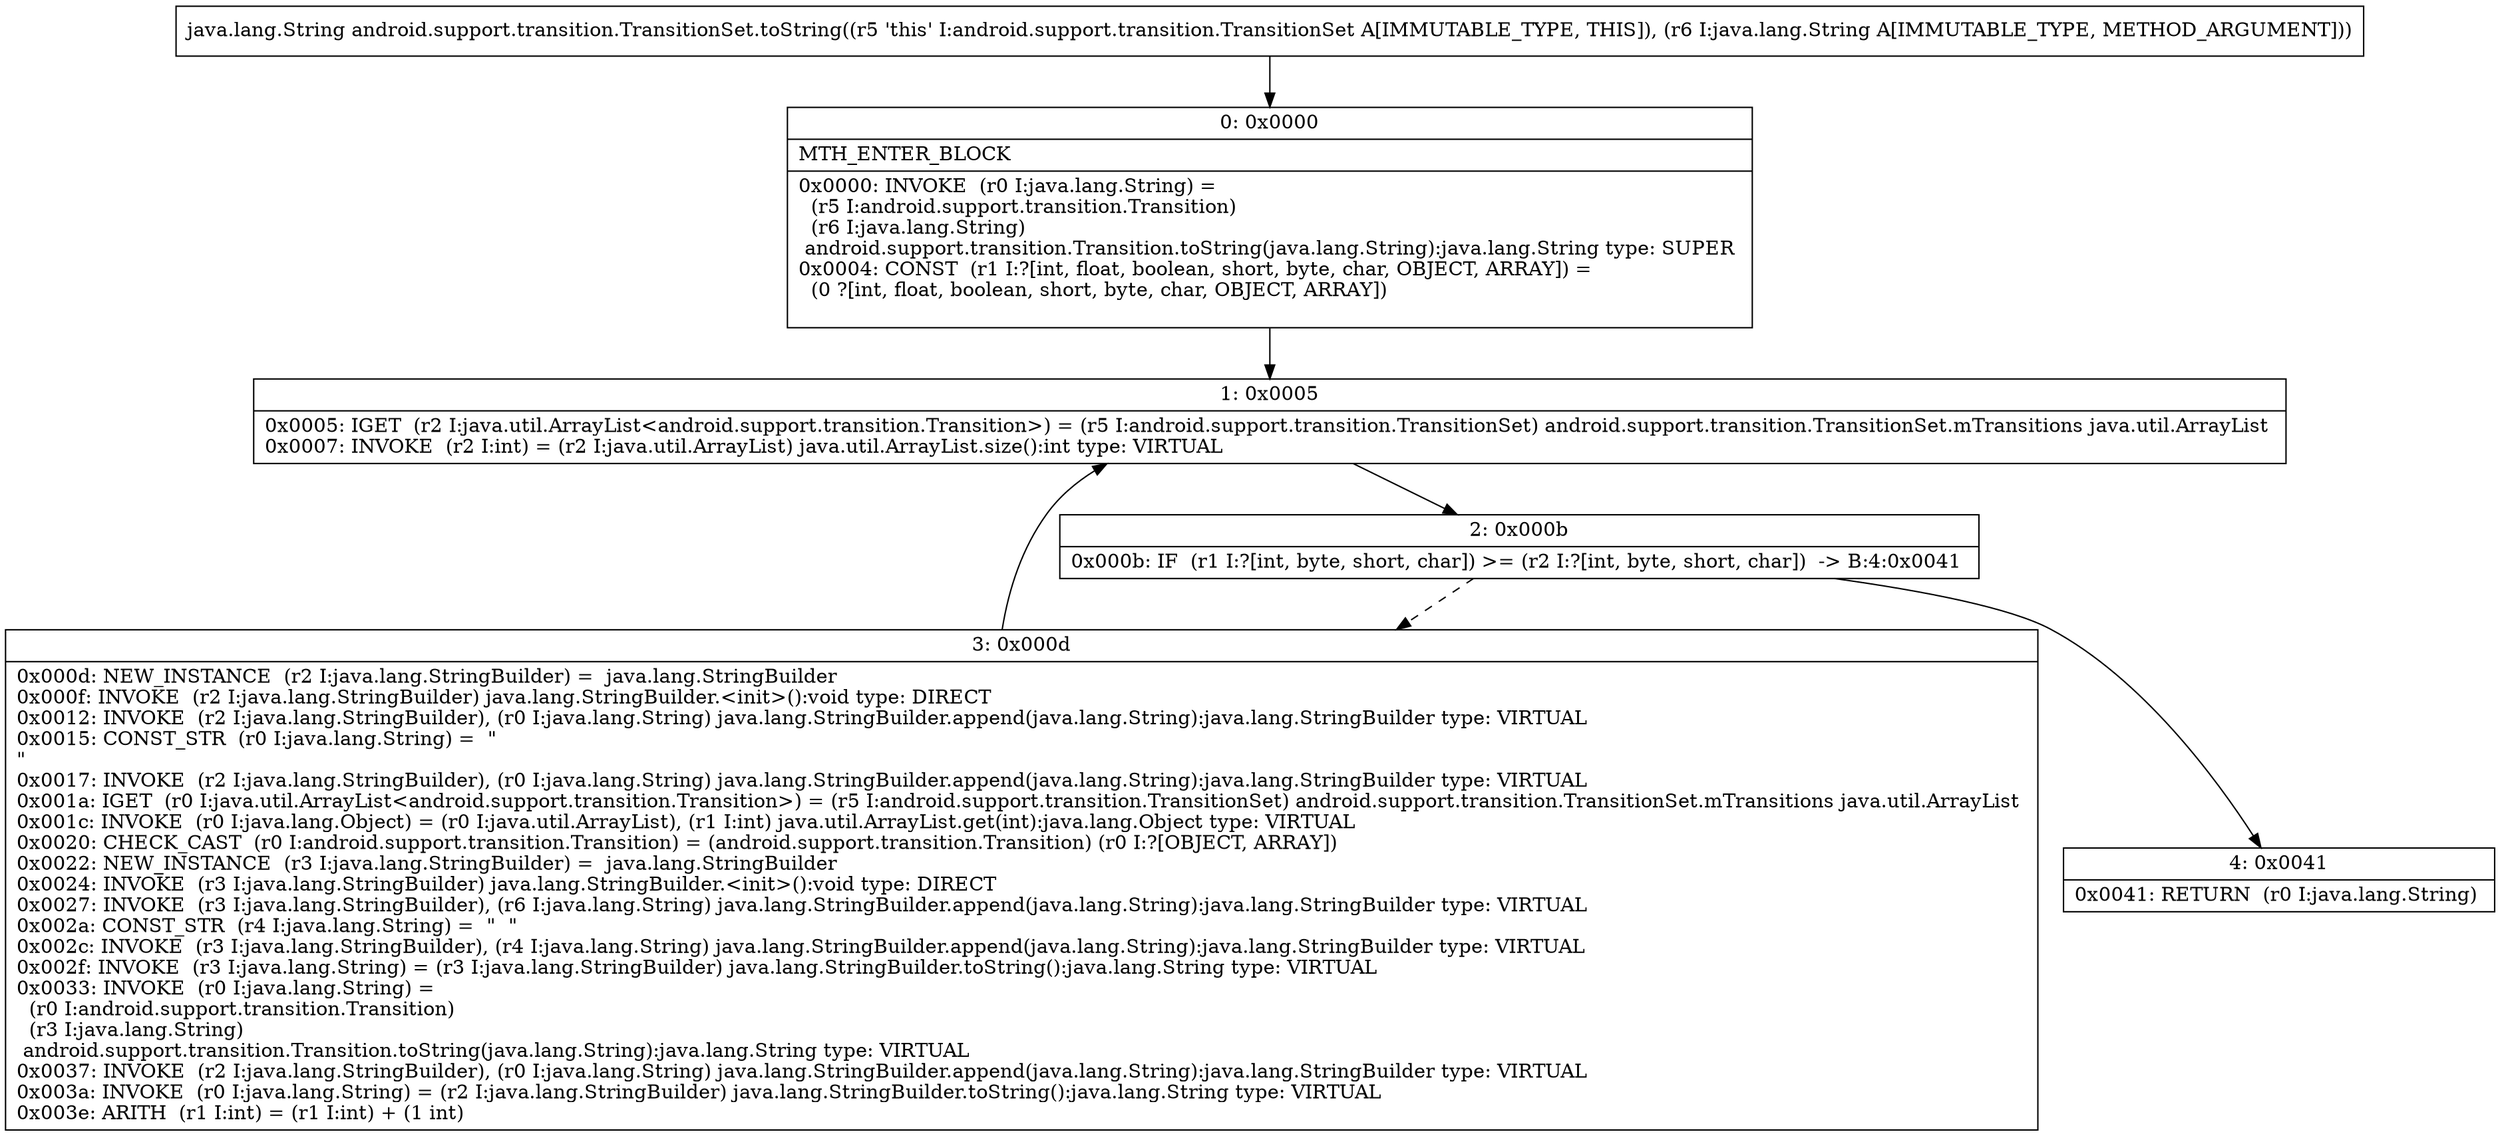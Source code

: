 digraph "CFG forandroid.support.transition.TransitionSet.toString(Ljava\/lang\/String;)Ljava\/lang\/String;" {
Node_0 [shape=record,label="{0\:\ 0x0000|MTH_ENTER_BLOCK\l|0x0000: INVOKE  (r0 I:java.lang.String) = \l  (r5 I:android.support.transition.Transition)\l  (r6 I:java.lang.String)\l android.support.transition.Transition.toString(java.lang.String):java.lang.String type: SUPER \l0x0004: CONST  (r1 I:?[int, float, boolean, short, byte, char, OBJECT, ARRAY]) = \l  (0 ?[int, float, boolean, short, byte, char, OBJECT, ARRAY])\l \l}"];
Node_1 [shape=record,label="{1\:\ 0x0005|0x0005: IGET  (r2 I:java.util.ArrayList\<android.support.transition.Transition\>) = (r5 I:android.support.transition.TransitionSet) android.support.transition.TransitionSet.mTransitions java.util.ArrayList \l0x0007: INVOKE  (r2 I:int) = (r2 I:java.util.ArrayList) java.util.ArrayList.size():int type: VIRTUAL \l}"];
Node_2 [shape=record,label="{2\:\ 0x000b|0x000b: IF  (r1 I:?[int, byte, short, char]) \>= (r2 I:?[int, byte, short, char])  \-\> B:4:0x0041 \l}"];
Node_3 [shape=record,label="{3\:\ 0x000d|0x000d: NEW_INSTANCE  (r2 I:java.lang.StringBuilder) =  java.lang.StringBuilder \l0x000f: INVOKE  (r2 I:java.lang.StringBuilder) java.lang.StringBuilder.\<init\>():void type: DIRECT \l0x0012: INVOKE  (r2 I:java.lang.StringBuilder), (r0 I:java.lang.String) java.lang.StringBuilder.append(java.lang.String):java.lang.StringBuilder type: VIRTUAL \l0x0015: CONST_STR  (r0 I:java.lang.String) =  \"\l\" \l0x0017: INVOKE  (r2 I:java.lang.StringBuilder), (r0 I:java.lang.String) java.lang.StringBuilder.append(java.lang.String):java.lang.StringBuilder type: VIRTUAL \l0x001a: IGET  (r0 I:java.util.ArrayList\<android.support.transition.Transition\>) = (r5 I:android.support.transition.TransitionSet) android.support.transition.TransitionSet.mTransitions java.util.ArrayList \l0x001c: INVOKE  (r0 I:java.lang.Object) = (r0 I:java.util.ArrayList), (r1 I:int) java.util.ArrayList.get(int):java.lang.Object type: VIRTUAL \l0x0020: CHECK_CAST  (r0 I:android.support.transition.Transition) = (android.support.transition.Transition) (r0 I:?[OBJECT, ARRAY]) \l0x0022: NEW_INSTANCE  (r3 I:java.lang.StringBuilder) =  java.lang.StringBuilder \l0x0024: INVOKE  (r3 I:java.lang.StringBuilder) java.lang.StringBuilder.\<init\>():void type: DIRECT \l0x0027: INVOKE  (r3 I:java.lang.StringBuilder), (r6 I:java.lang.String) java.lang.StringBuilder.append(java.lang.String):java.lang.StringBuilder type: VIRTUAL \l0x002a: CONST_STR  (r4 I:java.lang.String) =  \"  \" \l0x002c: INVOKE  (r3 I:java.lang.StringBuilder), (r4 I:java.lang.String) java.lang.StringBuilder.append(java.lang.String):java.lang.StringBuilder type: VIRTUAL \l0x002f: INVOKE  (r3 I:java.lang.String) = (r3 I:java.lang.StringBuilder) java.lang.StringBuilder.toString():java.lang.String type: VIRTUAL \l0x0033: INVOKE  (r0 I:java.lang.String) = \l  (r0 I:android.support.transition.Transition)\l  (r3 I:java.lang.String)\l android.support.transition.Transition.toString(java.lang.String):java.lang.String type: VIRTUAL \l0x0037: INVOKE  (r2 I:java.lang.StringBuilder), (r0 I:java.lang.String) java.lang.StringBuilder.append(java.lang.String):java.lang.StringBuilder type: VIRTUAL \l0x003a: INVOKE  (r0 I:java.lang.String) = (r2 I:java.lang.StringBuilder) java.lang.StringBuilder.toString():java.lang.String type: VIRTUAL \l0x003e: ARITH  (r1 I:int) = (r1 I:int) + (1 int) \l}"];
Node_4 [shape=record,label="{4\:\ 0x0041|0x0041: RETURN  (r0 I:java.lang.String) \l}"];
MethodNode[shape=record,label="{java.lang.String android.support.transition.TransitionSet.toString((r5 'this' I:android.support.transition.TransitionSet A[IMMUTABLE_TYPE, THIS]), (r6 I:java.lang.String A[IMMUTABLE_TYPE, METHOD_ARGUMENT])) }"];
MethodNode -> Node_0;
Node_0 -> Node_1;
Node_1 -> Node_2;
Node_2 -> Node_3[style=dashed];
Node_2 -> Node_4;
Node_3 -> Node_1;
}

